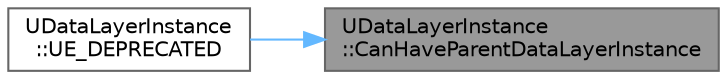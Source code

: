 digraph "UDataLayerInstance::CanHaveParentDataLayerInstance"
{
 // INTERACTIVE_SVG=YES
 // LATEX_PDF_SIZE
  bgcolor="transparent";
  edge [fontname=Helvetica,fontsize=10,labelfontname=Helvetica,labelfontsize=10];
  node [fontname=Helvetica,fontsize=10,shape=box,height=0.2,width=0.4];
  rankdir="RL";
  Node1 [id="Node000001",label="UDataLayerInstance\l::CanHaveParentDataLayerInstance",height=0.2,width=0.4,color="gray40", fillcolor="grey60", style="filled", fontcolor="black",tooltip=" "];
  Node1 -> Node2 [id="edge1_Node000001_Node000002",dir="back",color="steelblue1",style="solid",tooltip=" "];
  Node2 [id="Node000002",label="UDataLayerInstance\l::UE_DEPRECATED",height=0.2,width=0.4,color="grey40", fillcolor="white", style="filled",URL="$de/db8/classUDataLayerInstance.html#a208f221c44e64dc162447cc5e9f9e316",tooltip=" "];
}

